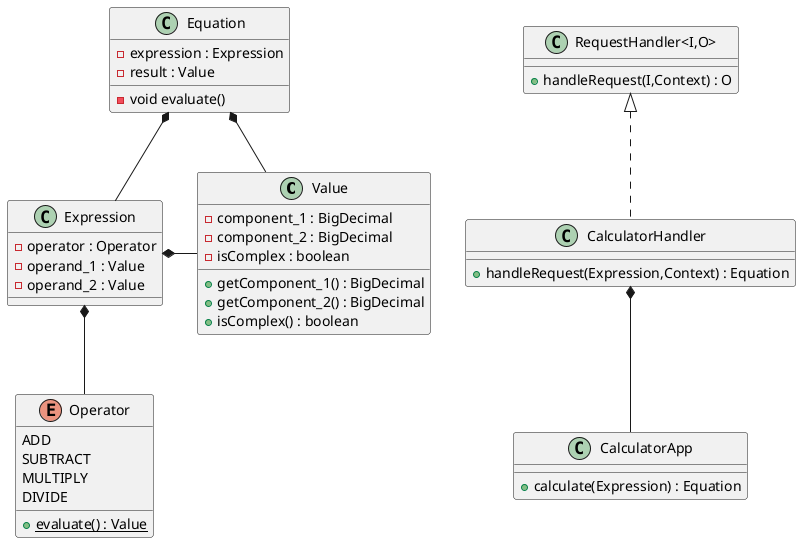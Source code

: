 @startuml
class Value {
- component_1 : BigDecimal
- component_2 : BigDecimal
- isComplex : boolean
+ getComponent_1() : BigDecimal
+ getComponent_2() : BigDecimal
+ isComplex() : boolean
}
class Equation {
- expression : Expression
- result : Value
- void evaluate()
}
class CalculatorApp {
+ calculate(Expression) : Equation
}
class Expression {
- operator : Operator
- operand_1 : Value
- operand_2 : Value
}
class CalculatorHandler {
+ handleRequest(Expression,Context) : Equation
}
class "RequestHandler<I,O>" {
+ handleRequest(I,Context) : O
}
enum Operator {
ADD
SUBTRACT
MULTIPLY
DIVIDE
+ {static} evaluate() : Value
}

"RequestHandler<I,O>" <|.. CalculatorHandler
CalculatorHandler *-- CalculatorApp

Expression *- Value
Expression *-- Operator

Equation *-- Expression
Equation *- Value
@enduml